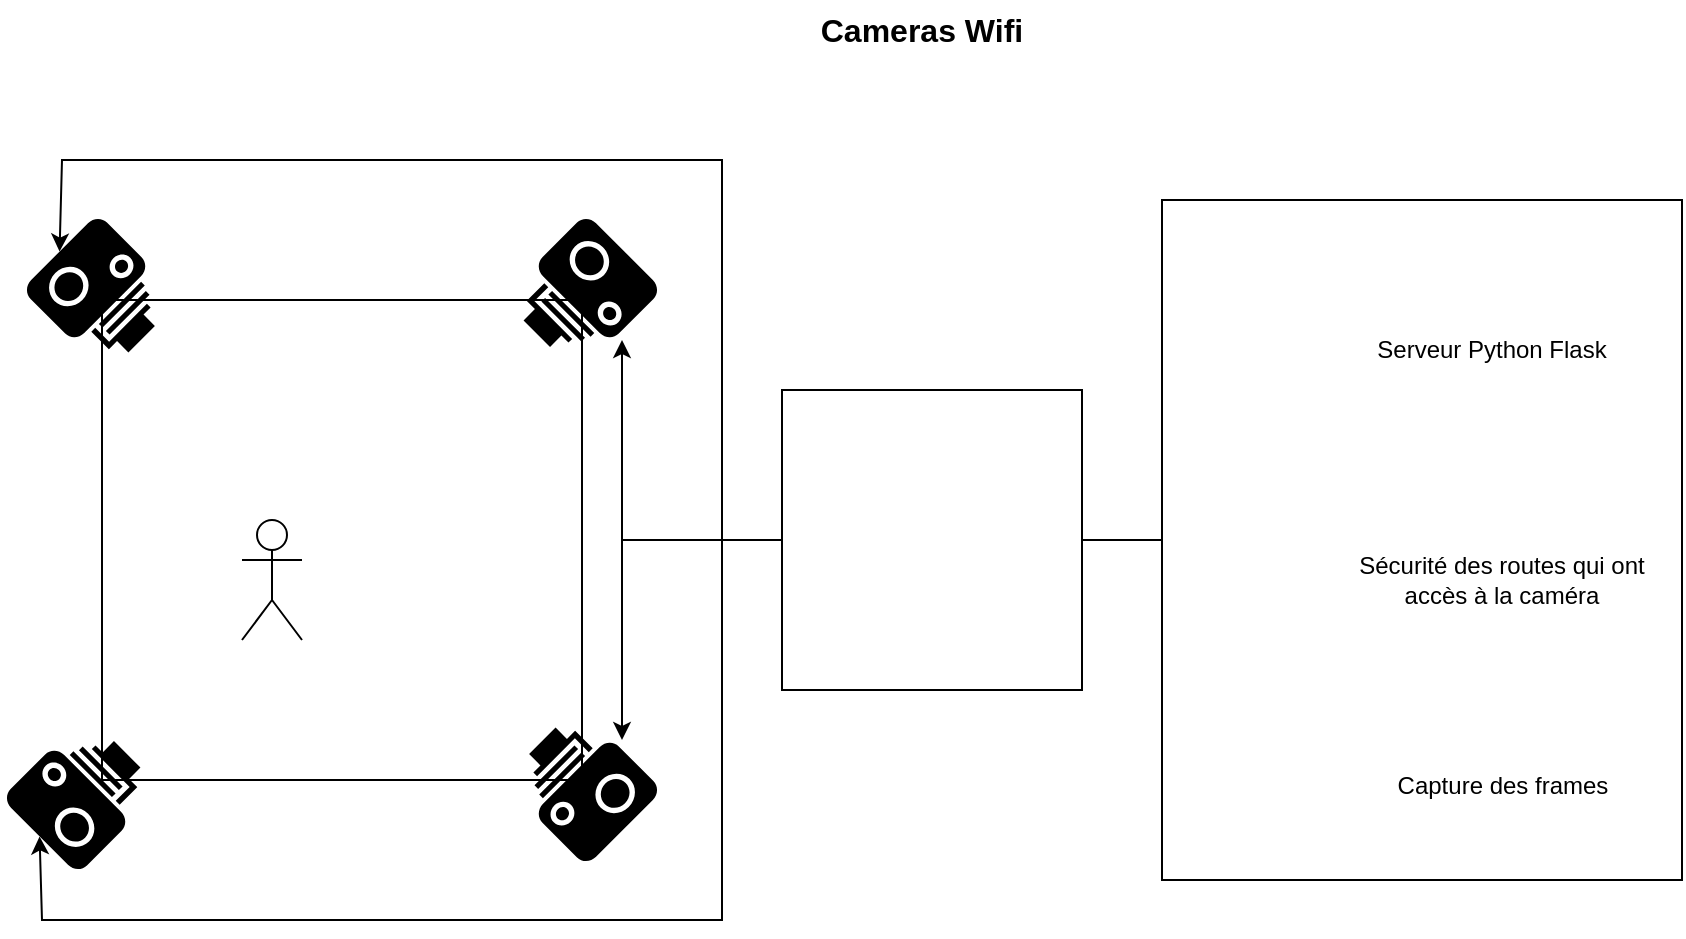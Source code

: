 <mxfile version="24.4.8" type="device">
  <diagram name="Page-1" id="WIVZRcmHPixUlir7Z3zO">
    <mxGraphModel dx="1368" dy="838" grid="1" gridSize="10" guides="1" tooltips="1" connect="1" arrows="1" fold="1" page="1" pageScale="1" pageWidth="850" pageHeight="1100" math="0" shadow="0">
      <root>
        <mxCell id="0" />
        <mxCell id="1" parent="0" />
        <mxCell id="ciOI7KDHvOw57Z0bEZQT-3" value="" style="whiteSpace=wrap;html=1;aspect=fixed;" vertex="1" parent="1">
          <mxGeometry x="140" y="280" width="240" height="240" as="geometry" />
        </mxCell>
        <mxCell id="ciOI7KDHvOw57Z0bEZQT-4" value="" style="shape=mxgraph.signs.tech.camera_1;html=1;pointerEvents=1;fillColor=#000000;strokeColor=none;verticalLabelPosition=bottom;verticalAlign=top;align=center;rotation=45;" vertex="1" parent="1">
          <mxGeometry x="110" y="250" width="60" height="54" as="geometry" />
        </mxCell>
        <mxCell id="ciOI7KDHvOw57Z0bEZQT-5" value="" style="shape=mxgraph.signs.tech.camera_1;html=1;pointerEvents=1;fillColor=#000000;strokeColor=none;verticalLabelPosition=bottom;verticalAlign=top;align=center;rotation=-135;" vertex="1" parent="1">
          <mxGeometry x="350" y="496" width="60" height="54" as="geometry" />
        </mxCell>
        <mxCell id="ciOI7KDHvOw57Z0bEZQT-6" value="" style="shape=mxgraph.signs.tech.camera_1;html=1;pointerEvents=1;fillColor=#000000;strokeColor=none;verticalLabelPosition=bottom;verticalAlign=top;align=center;rotation=-45;" vertex="1" parent="1">
          <mxGeometry x="100" y="500" width="60" height="54" as="geometry" />
        </mxCell>
        <mxCell id="ciOI7KDHvOw57Z0bEZQT-8" value="" style="shape=mxgraph.signs.tech.camera_1;html=1;pointerEvents=1;fillColor=#000000;strokeColor=none;verticalLabelPosition=bottom;verticalAlign=top;align=center;rotation=135;" vertex="1" parent="1">
          <mxGeometry x="350" y="250" width="60" height="54" as="geometry" />
        </mxCell>
        <mxCell id="ciOI7KDHvOw57Z0bEZQT-11" value="" style="shape=umlActor;verticalLabelPosition=bottom;verticalAlign=top;html=1;outlineConnect=0;" vertex="1" parent="1">
          <mxGeometry x="210" y="390" width="30" height="60" as="geometry" />
        </mxCell>
        <mxCell id="ciOI7KDHvOw57Z0bEZQT-13" value="" style="rounded=0;whiteSpace=wrap;html=1;" vertex="1" parent="1">
          <mxGeometry x="670" y="230" width="260" height="340" as="geometry" />
        </mxCell>
        <mxCell id="ciOI7KDHvOw57Z0bEZQT-14" value="" style="endArrow=classic;html=1;rounded=0;exitX=0;exitY=0.5;exitDx=0;exitDy=0;" edge="1" parent="1" source="ciOI7KDHvOw57Z0bEZQT-23">
          <mxGeometry width="50" height="50" relative="1" as="geometry">
            <mxPoint x="630" y="260" as="sourcePoint" />
            <mxPoint x="400" y="300" as="targetPoint" />
            <Array as="points">
              <mxPoint x="400" y="400" />
            </Array>
          </mxGeometry>
        </mxCell>
        <mxCell id="ciOI7KDHvOw57Z0bEZQT-16" value="" style="shape=image;verticalLabelPosition=bottom;labelBackgroundColor=default;verticalAlign=top;aspect=fixed;imageAspect=0;image=https://upload.wikimedia.org/wikipedia/commons/thumb/c/c3/Python-logo-notext.svg/640px-Python-logo-notext.svg.png;" vertex="1" parent="1">
          <mxGeometry x="685" y="240" width="50.33" height="55.13" as="geometry" />
        </mxCell>
        <mxCell id="ciOI7KDHvOw57Z0bEZQT-17" value="" style="shape=image;verticalLabelPosition=bottom;labelBackgroundColor=default;verticalAlign=top;aspect=fixed;imageAspect=0;image=https://seeklogo.com/images/J/jwt-logo-65D86B4640-seeklogo.com.png;" vertex="1" parent="1">
          <mxGeometry x="680" y="390.0" width="60" height="60.2" as="geometry" />
        </mxCell>
        <mxCell id="ciOI7KDHvOw57Z0bEZQT-23" value="" style="shape=image;verticalLabelPosition=bottom;labelBackgroundColor=default;verticalAlign=top;aspect=fixed;imageAspect=0;image=https://core-electronics.com.au/media/catalog/product/cache/d5cf359726a1656c2b36f3682d3bbc67/l/o/long-camera-adaptor-for-pi-zero_1.jpg;imageBorder=default;" vertex="1" parent="1">
          <mxGeometry x="480" y="325" width="150" height="150" as="geometry" />
        </mxCell>
        <mxCell id="ciOI7KDHvOw57Z0bEZQT-26" value="" style="endArrow=classic;html=1;rounded=0;" edge="1" parent="1">
          <mxGeometry width="50" height="50" relative="1" as="geometry">
            <mxPoint x="400" y="400" as="sourcePoint" />
            <mxPoint x="400" y="500" as="targetPoint" />
          </mxGeometry>
        </mxCell>
        <mxCell id="ciOI7KDHvOw57Z0bEZQT-27" value="" style="endArrow=classic;html=1;rounded=0;entryX=0;entryY=0.5;entryDx=0;entryDy=0;entryPerimeter=0;" edge="1" parent="1" target="ciOI7KDHvOw57Z0bEZQT-4">
          <mxGeometry width="50" height="50" relative="1" as="geometry">
            <mxPoint x="450" y="400" as="sourcePoint" />
            <mxPoint x="500" y="270" as="targetPoint" />
            <Array as="points">
              <mxPoint x="450" y="210" />
              <mxPoint x="120" y="210" />
            </Array>
          </mxGeometry>
        </mxCell>
        <mxCell id="ciOI7KDHvOw57Z0bEZQT-28" value="" style="endArrow=classic;html=1;rounded=0;entryX=0;entryY=0.5;entryDx=0;entryDy=0;entryPerimeter=0;" edge="1" parent="1" target="ciOI7KDHvOw57Z0bEZQT-6">
          <mxGeometry width="50" height="50" relative="1" as="geometry">
            <mxPoint x="450" y="400" as="sourcePoint" />
            <mxPoint x="149.542" y="546.092" as="targetPoint" />
            <Array as="points">
              <mxPoint x="450" y="590" />
              <mxPoint x="110" y="590" />
            </Array>
          </mxGeometry>
        </mxCell>
        <mxCell id="ciOI7KDHvOw57Z0bEZQT-29" value="" style="endArrow=none;html=1;rounded=0;entryX=0;entryY=0.5;entryDx=0;entryDy=0;exitX=1;exitY=0.5;exitDx=0;exitDy=0;" edge="1" parent="1" source="ciOI7KDHvOw57Z0bEZQT-23" target="ciOI7KDHvOw57Z0bEZQT-13">
          <mxGeometry width="50" height="50" relative="1" as="geometry">
            <mxPoint x="580" y="680" as="sourcePoint" />
            <mxPoint x="630" y="630" as="targetPoint" />
          </mxGeometry>
        </mxCell>
        <mxCell id="ciOI7KDHvOw57Z0bEZQT-30" value="" style="shape=image;verticalLabelPosition=bottom;labelBackgroundColor=default;verticalAlign=top;aspect=fixed;imageAspect=0;image=https://flask.palletsprojects.com/en/latest/_static/flask-vertical.png;" vertex="1" parent="1">
          <mxGeometry x="680" y="304" width="50" height="60" as="geometry" />
        </mxCell>
        <mxCell id="ciOI7KDHvOw57Z0bEZQT-33" value="Serveur Python Flask" style="text;html=1;align=center;verticalAlign=middle;whiteSpace=wrap;rounded=0;" vertex="1" parent="1">
          <mxGeometry x="770" y="290" width="130" height="30" as="geometry" />
        </mxCell>
        <mxCell id="ciOI7KDHvOw57Z0bEZQT-35" value="Sécurité des routes qui ont accès à la caméra" style="text;html=1;align=center;verticalAlign=middle;whiteSpace=wrap;rounded=0;" vertex="1" parent="1">
          <mxGeometry x="760" y="405.1" width="160" height="30" as="geometry" />
        </mxCell>
        <mxCell id="ciOI7KDHvOw57Z0bEZQT-36" value="" style="shape=image;verticalLabelPosition=bottom;labelBackgroundColor=default;verticalAlign=top;aspect=fixed;imageAspect=0;image=https://upload.wikimedia.org/wikipedia/commons/thumb/5/53/OpenCV_Logo_with_text.png/487px-OpenCV_Logo_with_text.png;" vertex="1" parent="1">
          <mxGeometry x="680.91" y="478" width="58.5" height="72.08" as="geometry" />
        </mxCell>
        <mxCell id="ciOI7KDHvOw57Z0bEZQT-37" value="Capture des frames" style="text;html=1;align=center;verticalAlign=middle;whiteSpace=wrap;rounded=0;" vertex="1" parent="1">
          <mxGeometry x="772.5" y="508" width="135" height="30" as="geometry" />
        </mxCell>
        <mxCell id="ciOI7KDHvOw57Z0bEZQT-38" value="&lt;b&gt;&lt;font style=&quot;font-size: 16px;&quot;&gt;Cameras Wifi&lt;/font&gt;&lt;/b&gt;" style="text;html=1;align=center;verticalAlign=middle;whiteSpace=wrap;rounded=0;" vertex="1" parent="1">
          <mxGeometry x="490" y="130" width="120" height="30" as="geometry" />
        </mxCell>
      </root>
    </mxGraphModel>
  </diagram>
</mxfile>

